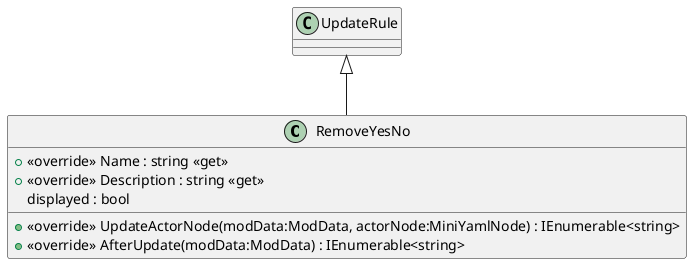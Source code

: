 @startuml
class RemoveYesNo {
    + <<override>> Name : string <<get>>
    + <<override>> Description : string <<get>>
    + <<override>> UpdateActorNode(modData:ModData, actorNode:MiniYamlNode) : IEnumerable<string>
    displayed : bool
    + <<override>> AfterUpdate(modData:ModData) : IEnumerable<string>
}
UpdateRule <|-- RemoveYesNo
@enduml
